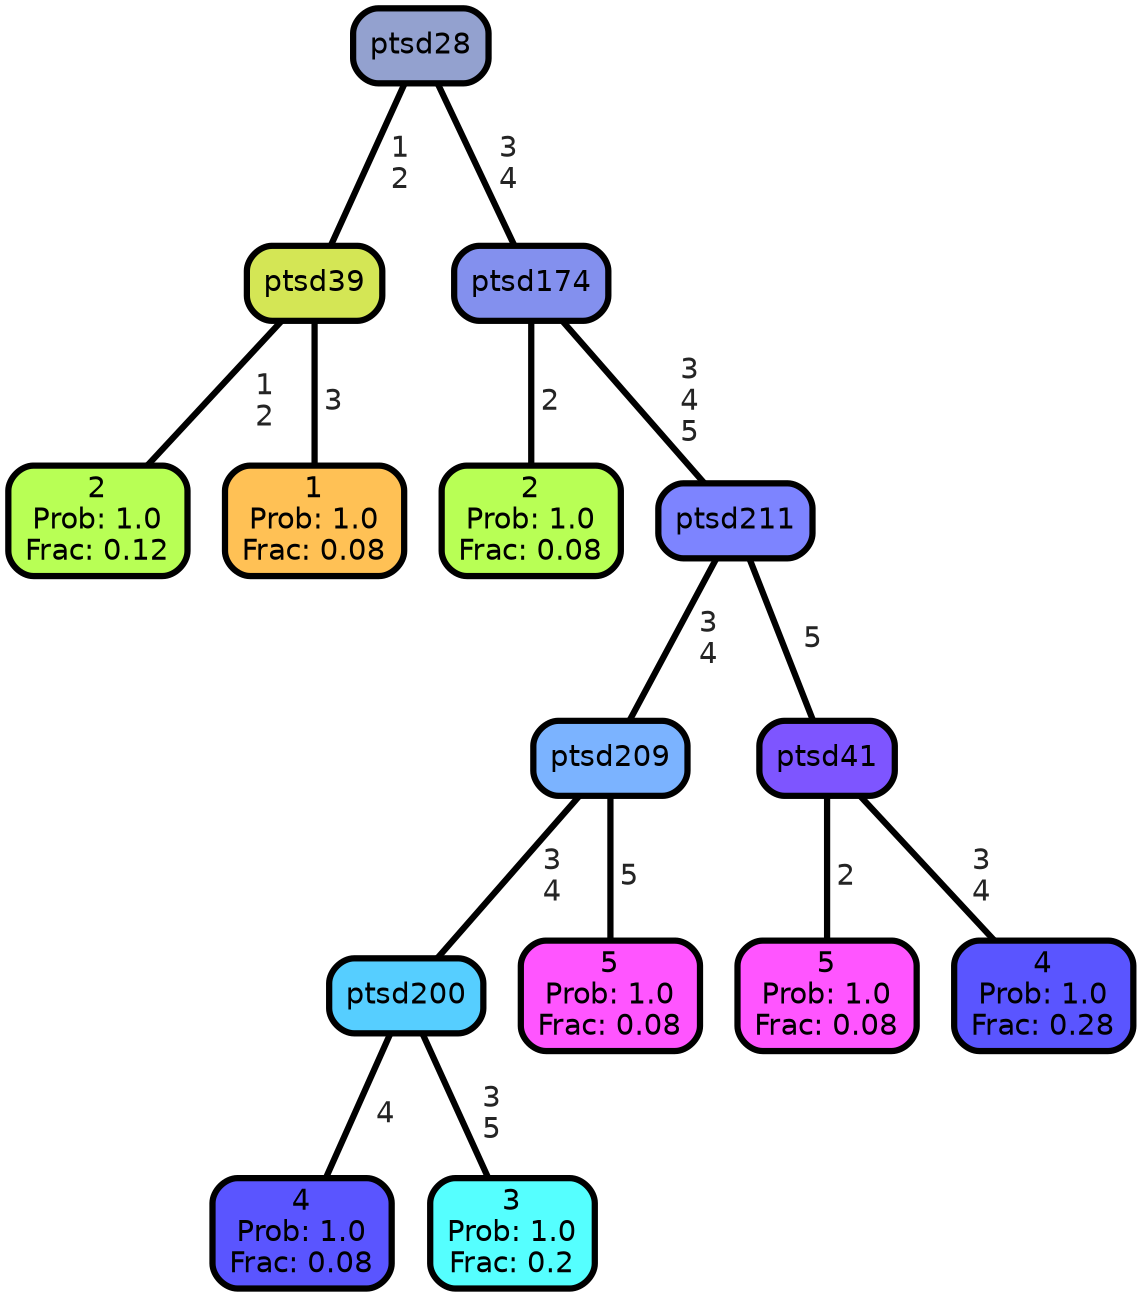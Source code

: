 graph Tree {
node [shape=box, style="filled, rounded",color="black",penwidth="3",fontcolor="black",                 fontname=helvetica] ;
graph [ranksep="0 equally", splines=straight,                 bgcolor=transparent, dpi=200] ;
edge [fontname=helvetica, fontweight=bold,fontcolor=grey14,color=black] ;
0 [label="2
Prob: 1.0
Frac: 0.12", fillcolor="#b8ff55"] ;
1 [label="ptsd39", fillcolor="#d4e655"] ;
2 [label="1
Prob: 1.0
Frac: 0.08", fillcolor="#ffc155"] ;
3 [label="ptsd28", fillcolor="#93a1cf"] ;
4 [label="2
Prob: 1.0
Frac: 0.08", fillcolor="#b8ff55"] ;
5 [label="ptsd174", fillcolor="#8390ee"] ;
6 [label="4
Prob: 1.0
Frac: 0.08", fillcolor="#5a55ff"] ;
7 [label="ptsd200", fillcolor="#56ceff"] ;
8 [label="3
Prob: 1.0
Frac: 0.2", fillcolor="#55ffff"] ;
9 [label="ptsd209", fillcolor="#7bb3ff"] ;
10 [label="5
Prob: 1.0
Frac: 0.08", fillcolor="#ff55ff"] ;
11 [label="ptsd211", fillcolor="#7d84ff"] ;
12 [label="5
Prob: 1.0
Frac: 0.08", fillcolor="#ff55ff"] ;
13 [label="ptsd41", fillcolor="#7e55ff"] ;
14 [label="4
Prob: 1.0
Frac: 0.28", fillcolor="#5a55ff"] ;
1 -- 0 [label=" 1\n 2",penwidth=3] ;
1 -- 2 [label=" 3",penwidth=3] ;
3 -- 1 [label=" 1\n 2",penwidth=3] ;
3 -- 5 [label=" 3\n 4",penwidth=3] ;
5 -- 4 [label=" 2",penwidth=3] ;
5 -- 11 [label=" 3\n 4\n 5",penwidth=3] ;
7 -- 6 [label=" 4",penwidth=3] ;
7 -- 8 [label=" 3\n 5",penwidth=3] ;
9 -- 7 [label=" 3\n 4",penwidth=3] ;
9 -- 10 [label=" 5",penwidth=3] ;
11 -- 9 [label=" 3\n 4",penwidth=3] ;
11 -- 13 [label=" 5",penwidth=3] ;
13 -- 12 [label=" 2",penwidth=3] ;
13 -- 14 [label=" 3\n 4",penwidth=3] ;
{rank = same;}}